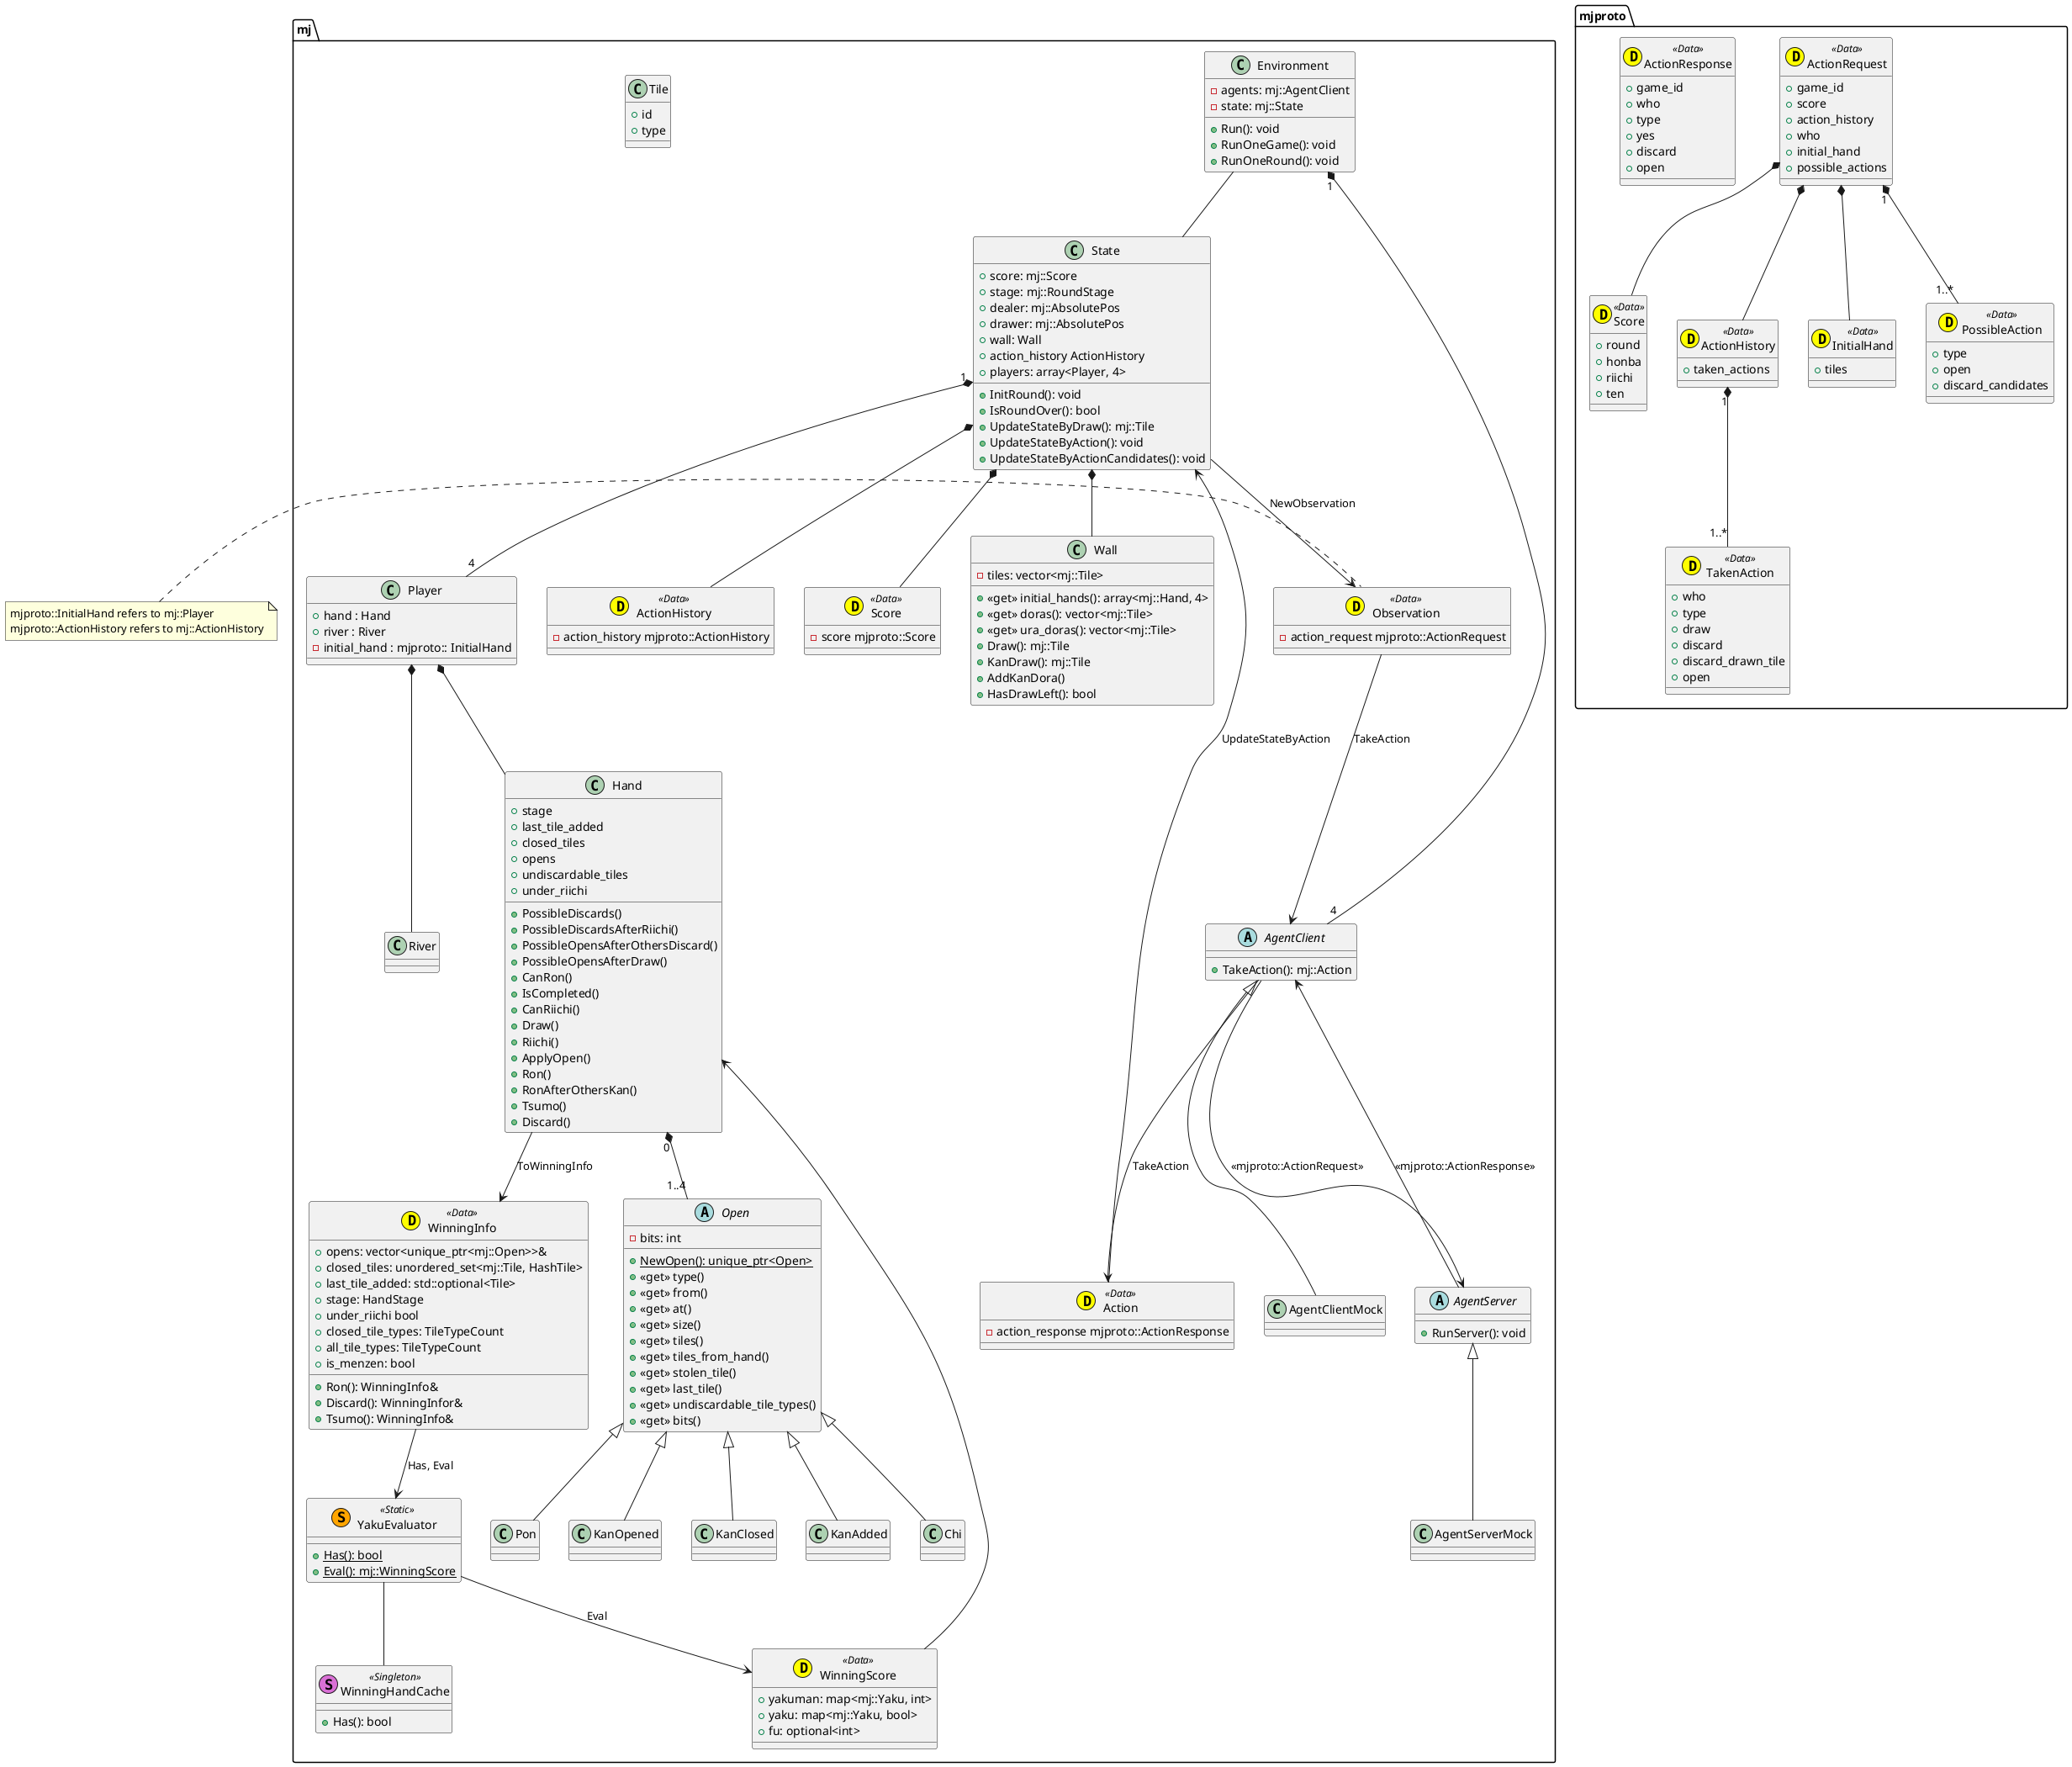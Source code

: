 @startuml

set namespaceSeparator ::

class mjproto::Score <<(D,yellow) Data>> {
  + round
  + honba 
  + riichi 
  + ten 
}

class mjproto::TakenAction <<(D,yellow) Data>> {
  + who
  + type 
  + draw 
  + discard 
  + discard_drawn_tile
  + open
}

class mjproto::ActionHistory <<(D,yellow) Data>> {
  + taken_actions 
}

class mjproto::InitialHand <<(D,yellow) Data>> {
  + tiles
}

class mjproto::PossibleAction <<(D,yellow) Data>> {
  + type
  + open 
  + discard_candidates
}

class mjproto::ActionRequest <<(D,yellow) Data>> {
  + game_id
  + score
  + action_history
  + who
  + initial_hand 
  + possible_actions
}

class mjproto::ActionResponse <<(D,yellow) Data>> { 
  + game_id 
  + who
  + type
  + yes
  + discard
  + open
}

mjproto::ActionRequest *-- mjproto::Score
mjproto::ActionRequest *-- mjproto::ActionHistory
mjproto::ActionRequest *-- mjproto::InitialHand
mjproto::ActionRequest "1" *-- "1..*" mjproto::PossibleAction

mjproto::ActionHistory "1" *-- "1..*" mjproto::TakenAction


class mj::Environment {
    - agents: mj::AgentClient
    - state: mj::State
    + Run(): void
    + RunOneGame(): void
    + RunOneRound(): void
}

class mj::YakuEvaluator <<(S,orange) Static>> {
    + {static} Has(): bool
    + {static} Eval(): mj::WinningScore
}

class mj::WinningHandCache <<(S,orchid) Singleton>> {
    + Has(): bool
}

class mj::WinningScore <<(D,yellow) Data>> {
    + yakuman: map<mj::Yaku, int>
    + yaku: map<mj::Yaku, bool>
    + fu: optional<int>
}

class mj::WinningInfo <<(D,yellow) Data>> {
    + opens: vector<unique_ptr<mj::Open>>& 
    + closed_tiles: unordered_set<mj::Tile, HashTile> 
    + last_tile_added: std::optional<Tile> 
    + stage: HandStage 
    + under_riichi bool 
    + closed_tile_types: TileTypeCount 
    + all_tile_types: TileTypeCount 
    + is_menzen: bool
    + Ron(): WinningInfo&
    + Discard(): WinningInfor&
    + Tsumo(): WinningInfo&
}

class mj::State {
    + score: mj::Score
    + stage: mj::RoundStage
    + dealer: mj::AbsolutePos
    + drawer: mj::AbsolutePos
    + wall: Wall
    + action_history ActionHistory 
    + players: array<Player, 4>
    + InitRound(): void
    + IsRoundOver(): bool
    + UpdateStateByDraw(): mj::Tile
    + UpdateStateByAction(): void
    + UpdateStateByActionCandidates(): void
}

class mj::Player {
    + hand : Hand
    + river : River
    - initial_hand : mjproto:: InitialHand
}

class mj::Observation <<(D,yellow) Data>> {
    - action_request mjproto::ActionRequest
}
note left
mjproto::InitialHand refers to mj::Player
mjproto::ActionHistory refers to mj::ActionHistory
end note

class mj::ActionHistory <<(D,yellow) Data>> {
    - action_history mjproto::ActionHistory
}

abstract class mj::AgentClient {
    + TakeAction(): mj::Action
}

class mj::AgentClientMock {

}


abstract class mj::AgentServer {
    + RunServer(): void
}

class mj::AgentServerMock{

}

class mj::Score <<(D,yellow) Data>> {
    - score mjproto::Score
}

class mj::Wall {
    - tiles: vector<mj::Tile>
    + <<get>> initial_hands(): array<mj::Hand, 4>
    + <<get>> doras(): vector<mj::Tile>
    + <<get>> ura_doras(): vector<mj::Tile>
    + Draw(): mj::Tile
    + KanDraw(): mj::Tile
    + AddKanDora()
    + HasDrawLeft(): bool
}

class mj::River {

} 

class mj::Action <<(D,yellow) Data>> {
    - action_response mjproto::ActionResponse
}

class mj::Hand {
    + stage
    + last_tile_added
    + closed_tiles
    + opens
    + undiscardable_tiles
    + under_riichi
    + PossibleDiscards()
    + PossibleDiscardsAfterRiichi()
    + PossibleOpensAfterOthersDiscard()
    + PossibleOpensAfterDraw()
    + CanRon()
    + IsCompleted()
    + CanRiichi()
    + Draw()
    + Riichi()
    + ApplyOpen()
    + Ron()
    + RonAfterOthersKan()
    + Tsumo()
    + Discard()
}

abstract class mj::Open {
    - bits: int
    + {static} NewOpen(): unique_ptr<Open>
    + <<get>> type()
    + <<get>> from()
    + <<get>> at()
    + <<get>> size()
    + <<get>> tiles()
    + <<get>> tiles_from_hand()
    + <<get>> stolen_tile()
    + <<get>> last_tile()
    + <<get>> undiscardable_tile_types()
    + <<get>> bits()
}

class mj::Chi {

}

class mj::Pon {

}

class mj::KanOpened {

}

class mj::KanClosed {

}

class mj::KanAdded {

}

class mj::Tile {
    + id
    + type
}


mj::Environment "1" *-- "4" mj::AgentClient
mj::Environment -- mj::State 

mj::State <-- mj::Action : UpdateStateByAction
mj::State *-- mj::Score 
mj::State *-- mj::Wall
mj::State *-- mj::ActionHistory
mj::State "1" *-- "4" mj::Player
mj::State --> mj::Observation : NewObservation

mj::Observation --> mj::AgentClient : TakeAction

mj::Player *-- mj::Hand
mj::Player *-- mj::River 

mj::Hand "0" *-- "1..4" mj::Open
mj::Hand --> mj::WinningInfo : ToWinningInfo

mj::Open <|-- mj::Chi
mj::Open <|-- mj::Pon
mj::Open <|-- mj::KanClosed
mj::Open <|-- mj::KanOpened
mj::Open <|-- mj::KanAdded

mj::WinningInfo --> mj::YakuEvaluator : Has, Eval

mj::YakuEvaluator -- mj::WinningHandCache
mj::YakuEvaluator --> mj::WinningScore : Eval

mj::WinningScore --> mj::Hand

mj::AgentClient --> mj::AgentServer : <<mjproto::ActionRequest>>
mj::AgentClient --> mj::Action : TakeAction
mj::AgentClient <|-- mj::AgentClientMock

mj::AgentServer --> mj::AgentClient : <<mjproto::ActionResponse>>
mj::AgentServer <|-- mj::AgentServerMock


@enduml